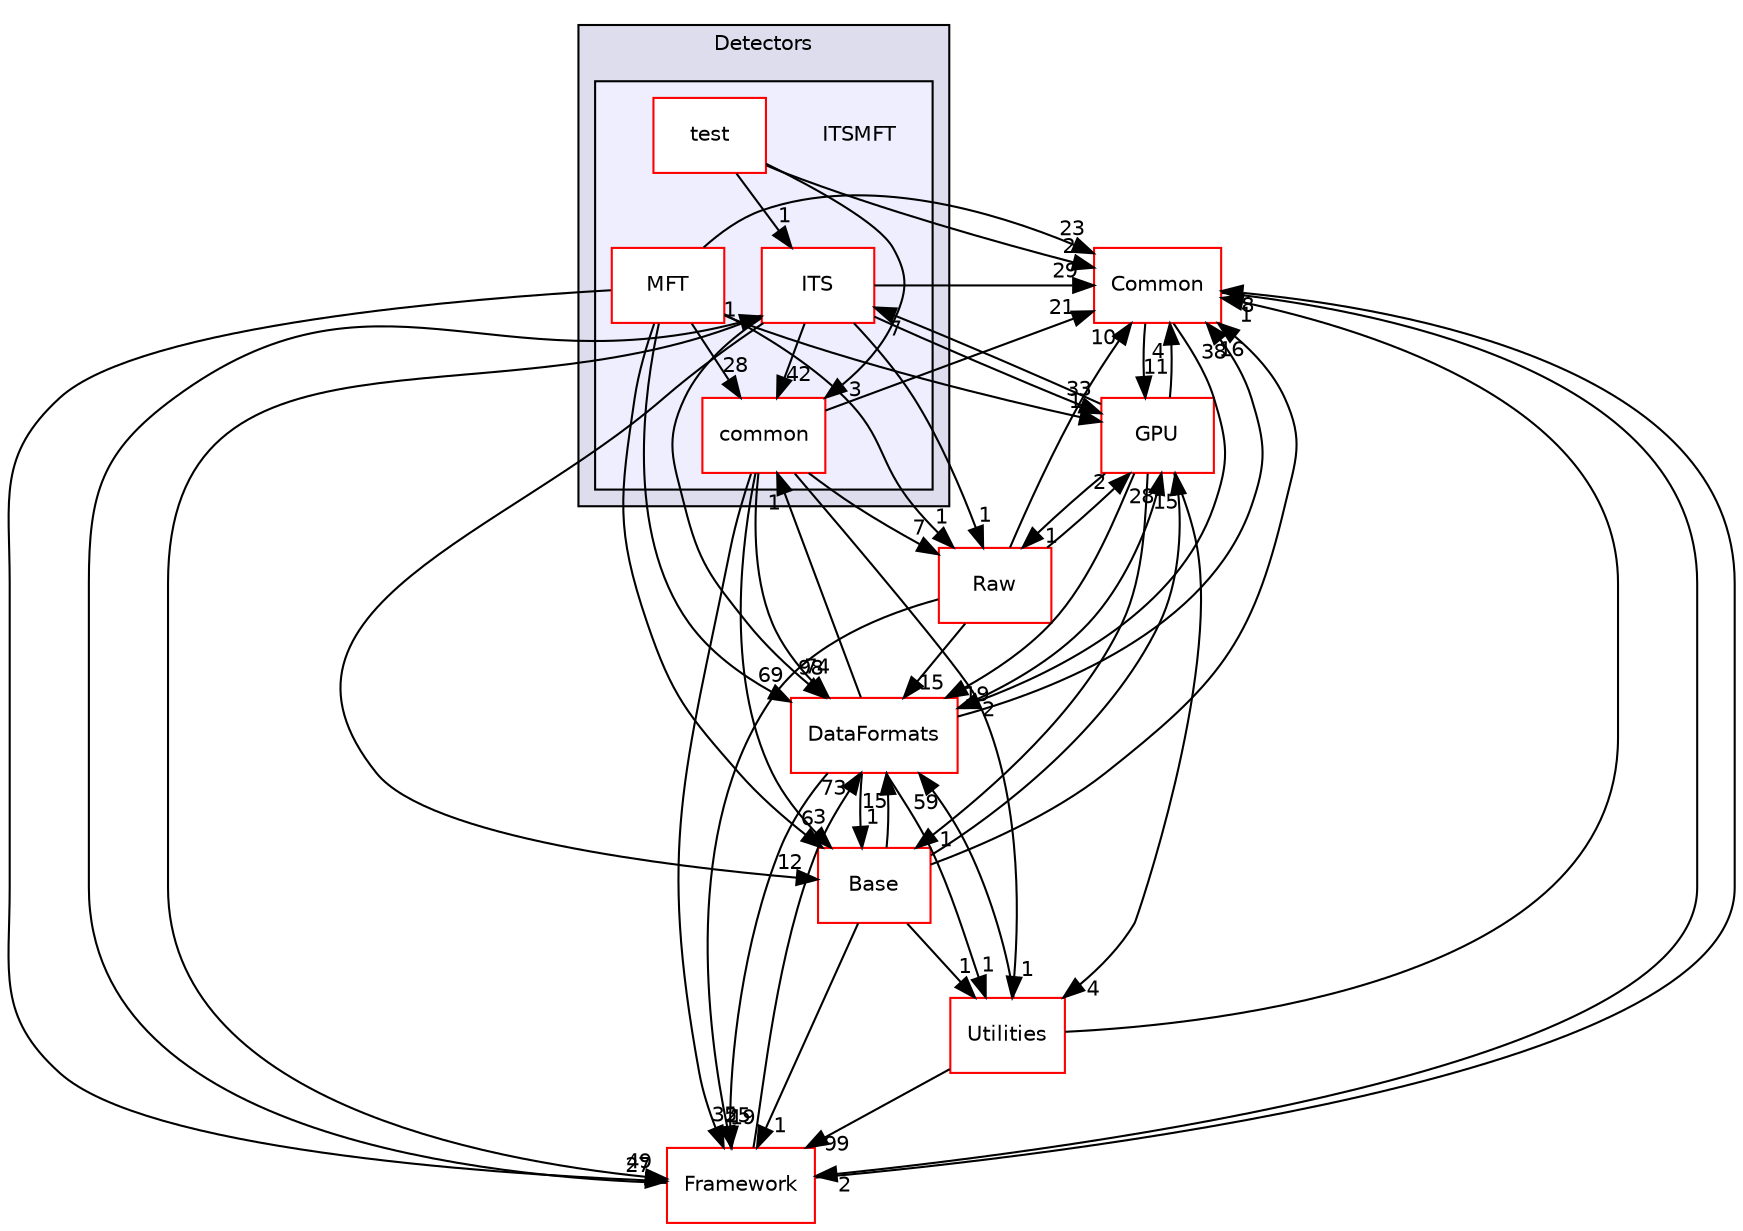digraph "/home/travis/build/AliceO2Group/AliceO2/Detectors/ITSMFT" {
  bgcolor=transparent;
  compound=true
  node [ fontsize="10", fontname="Helvetica"];
  edge [ labelfontsize="10", labelfontname="Helvetica"];
  subgraph clusterdir_051dca18e802f8e9474f2e30d29c04e0 {
    graph [ bgcolor="#ddddee", pencolor="black", label="Detectors" fontname="Helvetica", fontsize="10", URL="dir_051dca18e802f8e9474f2e30d29c04e0.html"]
  subgraph clusterdir_1306292b77b40360479b729ac9ee7efe {
    graph [ bgcolor="#eeeeff", pencolor="black", label="" URL="dir_1306292b77b40360479b729ac9ee7efe.html"];
    dir_1306292b77b40360479b729ac9ee7efe [shape=plaintext label="ITSMFT"];
    dir_85bf31a2e8d306e7598ffcb73f8df6bf [shape=box label="common" color="red" fillcolor="white" style="filled" URL="dir_85bf31a2e8d306e7598ffcb73f8df6bf.html"];
    dir_871aad07cbf94d6cd423c3d8d5bdf4e9 [shape=box label="ITS" color="red" fillcolor="white" style="filled" URL="dir_871aad07cbf94d6cd423c3d8d5bdf4e9.html"];
    dir_f39d1cd569ca2d16022b762a0e4a53c8 [shape=box label="MFT" color="red" fillcolor="white" style="filled" URL="dir_f39d1cd569ca2d16022b762a0e4a53c8.html"];
    dir_8a13aabf51651f1b5f53d57129f566b6 [shape=box label="test" color="red" fillcolor="white" style="filled" URL="dir_8a13aabf51651f1b5f53d57129f566b6.html"];
  }
  }
  dir_4ab6b4cc6a7edbff49100e9123df213f [shape=box label="Common" color="red" URL="dir_4ab6b4cc6a7edbff49100e9123df213f.html"];
  dir_b05a5fa85f84bfc9013183c9d87f9a36 [shape=box label="Utilities" color="red" URL="dir_b05a5fa85f84bfc9013183c9d87f9a36.html"];
  dir_37c90836491b695b472bf98d1be8336b [shape=box label="Base" color="red" URL="dir_37c90836491b695b472bf98d1be8336b.html"];
  dir_f511f1e9c03c071966ae594f00bbc5e0 [shape=box label="GPU" color="red" URL="dir_f511f1e9c03c071966ae594f00bbc5e0.html"];
  dir_bcbb2cf9a3d3d83e5515c82071a07177 [shape=box label="Framework" color="red" URL="dir_bcbb2cf9a3d3d83e5515c82071a07177.html"];
  dir_26637d1bd82229bc9ed97f7e706be743 [shape=box label="Raw" color="red" URL="dir_26637d1bd82229bc9ed97f7e706be743.html"];
  dir_2171f7ec022c5423887b07c69b2f5b48 [shape=box label="DataFormats" color="red" URL="dir_2171f7ec022c5423887b07c69b2f5b48.html"];
  dir_871aad07cbf94d6cd423c3d8d5bdf4e9->dir_4ab6b4cc6a7edbff49100e9123df213f [headlabel="29", labeldistance=1.5 headhref="dir_000054_000036.html"];
  dir_871aad07cbf94d6cd423c3d8d5bdf4e9->dir_37c90836491b695b472bf98d1be8336b [headlabel="12", labeldistance=1.5 headhref="dir_000054_000293.html"];
  dir_871aad07cbf94d6cd423c3d8d5bdf4e9->dir_85bf31a2e8d306e7598ffcb73f8df6bf [headlabel="42", labeldistance=1.5 headhref="dir_000054_000072.html"];
  dir_871aad07cbf94d6cd423c3d8d5bdf4e9->dir_f511f1e9c03c071966ae594f00bbc5e0 [headlabel="33", labeldistance=1.5 headhref="dir_000054_000758.html"];
  dir_871aad07cbf94d6cd423c3d8d5bdf4e9->dir_bcbb2cf9a3d3d83e5515c82071a07177 [headlabel="49", labeldistance=1.5 headhref="dir_000054_000063.html"];
  dir_871aad07cbf94d6cd423c3d8d5bdf4e9->dir_26637d1bd82229bc9ed97f7e706be743 [headlabel="1", labeldistance=1.5 headhref="dir_000054_000643.html"];
  dir_871aad07cbf94d6cd423c3d8d5bdf4e9->dir_2171f7ec022c5423887b07c69b2f5b48 [headlabel="98", labeldistance=1.5 headhref="dir_000054_000090.html"];
  dir_f39d1cd569ca2d16022b762a0e4a53c8->dir_4ab6b4cc6a7edbff49100e9123df213f [headlabel="23", labeldistance=1.5 headhref="dir_000128_000036.html"];
  dir_f39d1cd569ca2d16022b762a0e4a53c8->dir_37c90836491b695b472bf98d1be8336b [headlabel="6", labeldistance=1.5 headhref="dir_000128_000293.html"];
  dir_f39d1cd569ca2d16022b762a0e4a53c8->dir_85bf31a2e8d306e7598ffcb73f8df6bf [headlabel="28", labeldistance=1.5 headhref="dir_000128_000072.html"];
  dir_f39d1cd569ca2d16022b762a0e4a53c8->dir_f511f1e9c03c071966ae594f00bbc5e0 [headlabel="1", labeldistance=1.5 headhref="dir_000128_000758.html"];
  dir_f39d1cd569ca2d16022b762a0e4a53c8->dir_bcbb2cf9a3d3d83e5515c82071a07177 [headlabel="27", labeldistance=1.5 headhref="dir_000128_000063.html"];
  dir_f39d1cd569ca2d16022b762a0e4a53c8->dir_26637d1bd82229bc9ed97f7e706be743 [headlabel="1", labeldistance=1.5 headhref="dir_000128_000643.html"];
  dir_f39d1cd569ca2d16022b762a0e4a53c8->dir_2171f7ec022c5423887b07c69b2f5b48 [headlabel="69", labeldistance=1.5 headhref="dir_000128_000090.html"];
  dir_4ab6b4cc6a7edbff49100e9123df213f->dir_f511f1e9c03c071966ae594f00bbc5e0 [headlabel="11", labeldistance=1.5 headhref="dir_000036_000758.html"];
  dir_4ab6b4cc6a7edbff49100e9123df213f->dir_bcbb2cf9a3d3d83e5515c82071a07177 [headlabel="2", labeldistance=1.5 headhref="dir_000036_000063.html"];
  dir_4ab6b4cc6a7edbff49100e9123df213f->dir_2171f7ec022c5423887b07c69b2f5b48 [headlabel="2", labeldistance=1.5 headhref="dir_000036_000090.html"];
  dir_b05a5fa85f84bfc9013183c9d87f9a36->dir_4ab6b4cc6a7edbff49100e9123df213f [headlabel="1", labeldistance=1.5 headhref="dir_000638_000036.html"];
  dir_b05a5fa85f84bfc9013183c9d87f9a36->dir_bcbb2cf9a3d3d83e5515c82071a07177 [headlabel="99", labeldistance=1.5 headhref="dir_000638_000063.html"];
  dir_b05a5fa85f84bfc9013183c9d87f9a36->dir_2171f7ec022c5423887b07c69b2f5b48 [headlabel="59", labeldistance=1.5 headhref="dir_000638_000090.html"];
  dir_37c90836491b695b472bf98d1be8336b->dir_4ab6b4cc6a7edbff49100e9123df213f [headlabel="16", labeldistance=1.5 headhref="dir_000293_000036.html"];
  dir_37c90836491b695b472bf98d1be8336b->dir_b05a5fa85f84bfc9013183c9d87f9a36 [headlabel="1", labeldistance=1.5 headhref="dir_000293_000638.html"];
  dir_37c90836491b695b472bf98d1be8336b->dir_f511f1e9c03c071966ae594f00bbc5e0 [headlabel="15", labeldistance=1.5 headhref="dir_000293_000758.html"];
  dir_37c90836491b695b472bf98d1be8336b->dir_bcbb2cf9a3d3d83e5515c82071a07177 [headlabel="1", labeldistance=1.5 headhref="dir_000293_000063.html"];
  dir_37c90836491b695b472bf98d1be8336b->dir_2171f7ec022c5423887b07c69b2f5b48 [headlabel="15", labeldistance=1.5 headhref="dir_000293_000090.html"];
  dir_85bf31a2e8d306e7598ffcb73f8df6bf->dir_4ab6b4cc6a7edbff49100e9123df213f [headlabel="21", labeldistance=1.5 headhref="dir_000072_000036.html"];
  dir_85bf31a2e8d306e7598ffcb73f8df6bf->dir_b05a5fa85f84bfc9013183c9d87f9a36 [headlabel="1", labeldistance=1.5 headhref="dir_000072_000638.html"];
  dir_85bf31a2e8d306e7598ffcb73f8df6bf->dir_37c90836491b695b472bf98d1be8336b [headlabel="3", labeldistance=1.5 headhref="dir_000072_000293.html"];
  dir_85bf31a2e8d306e7598ffcb73f8df6bf->dir_bcbb2cf9a3d3d83e5515c82071a07177 [headlabel="35", labeldistance=1.5 headhref="dir_000072_000063.html"];
  dir_85bf31a2e8d306e7598ffcb73f8df6bf->dir_26637d1bd82229bc9ed97f7e706be743 [headlabel="7", labeldistance=1.5 headhref="dir_000072_000643.html"];
  dir_85bf31a2e8d306e7598ffcb73f8df6bf->dir_2171f7ec022c5423887b07c69b2f5b48 [headlabel="74", labeldistance=1.5 headhref="dir_000072_000090.html"];
  dir_8a13aabf51651f1b5f53d57129f566b6->dir_871aad07cbf94d6cd423c3d8d5bdf4e9 [headlabel="1", labeldistance=1.5 headhref="dir_000581_000054.html"];
  dir_8a13aabf51651f1b5f53d57129f566b6->dir_4ab6b4cc6a7edbff49100e9123df213f [headlabel="2", labeldistance=1.5 headhref="dir_000581_000036.html"];
  dir_8a13aabf51651f1b5f53d57129f566b6->dir_85bf31a2e8d306e7598ffcb73f8df6bf [headlabel="3", labeldistance=1.5 headhref="dir_000581_000072.html"];
  dir_f511f1e9c03c071966ae594f00bbc5e0->dir_871aad07cbf94d6cd423c3d8d5bdf4e9 [headlabel="7", labeldistance=1.5 headhref="dir_000758_000054.html"];
  dir_f511f1e9c03c071966ae594f00bbc5e0->dir_4ab6b4cc6a7edbff49100e9123df213f [headlabel="4", labeldistance=1.5 headhref="dir_000758_000036.html"];
  dir_f511f1e9c03c071966ae594f00bbc5e0->dir_b05a5fa85f84bfc9013183c9d87f9a36 [headlabel="4", labeldistance=1.5 headhref="dir_000758_000638.html"];
  dir_f511f1e9c03c071966ae594f00bbc5e0->dir_37c90836491b695b472bf98d1be8336b [headlabel="1", labeldistance=1.5 headhref="dir_000758_000293.html"];
  dir_f511f1e9c03c071966ae594f00bbc5e0->dir_26637d1bd82229bc9ed97f7e706be743 [headlabel="1", labeldistance=1.5 headhref="dir_000758_000643.html"];
  dir_f511f1e9c03c071966ae594f00bbc5e0->dir_2171f7ec022c5423887b07c69b2f5b48 [headlabel="19", labeldistance=1.5 headhref="dir_000758_000090.html"];
  dir_bcbb2cf9a3d3d83e5515c82071a07177->dir_871aad07cbf94d6cd423c3d8d5bdf4e9 [headlabel="1", labeldistance=1.5 headhref="dir_000063_000054.html"];
  dir_bcbb2cf9a3d3d83e5515c82071a07177->dir_4ab6b4cc6a7edbff49100e9123df213f [headlabel="8", labeldistance=1.5 headhref="dir_000063_000036.html"];
  dir_bcbb2cf9a3d3d83e5515c82071a07177->dir_2171f7ec022c5423887b07c69b2f5b48 [headlabel="73", labeldistance=1.5 headhref="dir_000063_000090.html"];
  dir_26637d1bd82229bc9ed97f7e706be743->dir_4ab6b4cc6a7edbff49100e9123df213f [headlabel="10", labeldistance=1.5 headhref="dir_000643_000036.html"];
  dir_26637d1bd82229bc9ed97f7e706be743->dir_f511f1e9c03c071966ae594f00bbc5e0 [headlabel="2", labeldistance=1.5 headhref="dir_000643_000758.html"];
  dir_26637d1bd82229bc9ed97f7e706be743->dir_bcbb2cf9a3d3d83e5515c82071a07177 [headlabel="25", labeldistance=1.5 headhref="dir_000643_000063.html"];
  dir_26637d1bd82229bc9ed97f7e706be743->dir_2171f7ec022c5423887b07c69b2f5b48 [headlabel="15", labeldistance=1.5 headhref="dir_000643_000090.html"];
  dir_2171f7ec022c5423887b07c69b2f5b48->dir_4ab6b4cc6a7edbff49100e9123df213f [headlabel="38", labeldistance=1.5 headhref="dir_000090_000036.html"];
  dir_2171f7ec022c5423887b07c69b2f5b48->dir_b05a5fa85f84bfc9013183c9d87f9a36 [headlabel="1", labeldistance=1.5 headhref="dir_000090_000638.html"];
  dir_2171f7ec022c5423887b07c69b2f5b48->dir_37c90836491b695b472bf98d1be8336b [headlabel="1", labeldistance=1.5 headhref="dir_000090_000293.html"];
  dir_2171f7ec022c5423887b07c69b2f5b48->dir_85bf31a2e8d306e7598ffcb73f8df6bf [headlabel="1", labeldistance=1.5 headhref="dir_000090_000072.html"];
  dir_2171f7ec022c5423887b07c69b2f5b48->dir_f511f1e9c03c071966ae594f00bbc5e0 [headlabel="28", labeldistance=1.5 headhref="dir_000090_000758.html"];
  dir_2171f7ec022c5423887b07c69b2f5b48->dir_bcbb2cf9a3d3d83e5515c82071a07177 [headlabel="19", labeldistance=1.5 headhref="dir_000090_000063.html"];
}
